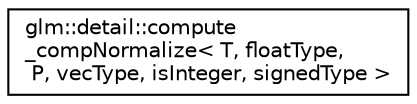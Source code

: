 digraph "Graphical Class Hierarchy"
{
 // LATEX_PDF_SIZE
  edge [fontname="Helvetica",fontsize="10",labelfontname="Helvetica",labelfontsize="10"];
  node [fontname="Helvetica",fontsize="10",shape=record];
  rankdir="LR";
  Node0 [label="glm::detail::compute\l_compNormalize\< T, floatType,\l P, vecType, isInteger, signedType \>",height=0.2,width=0.4,color="black", fillcolor="white", style="filled",URL="$structglm_1_1detail_1_1compute__comp_normalize.html",tooltip=" "];
}
